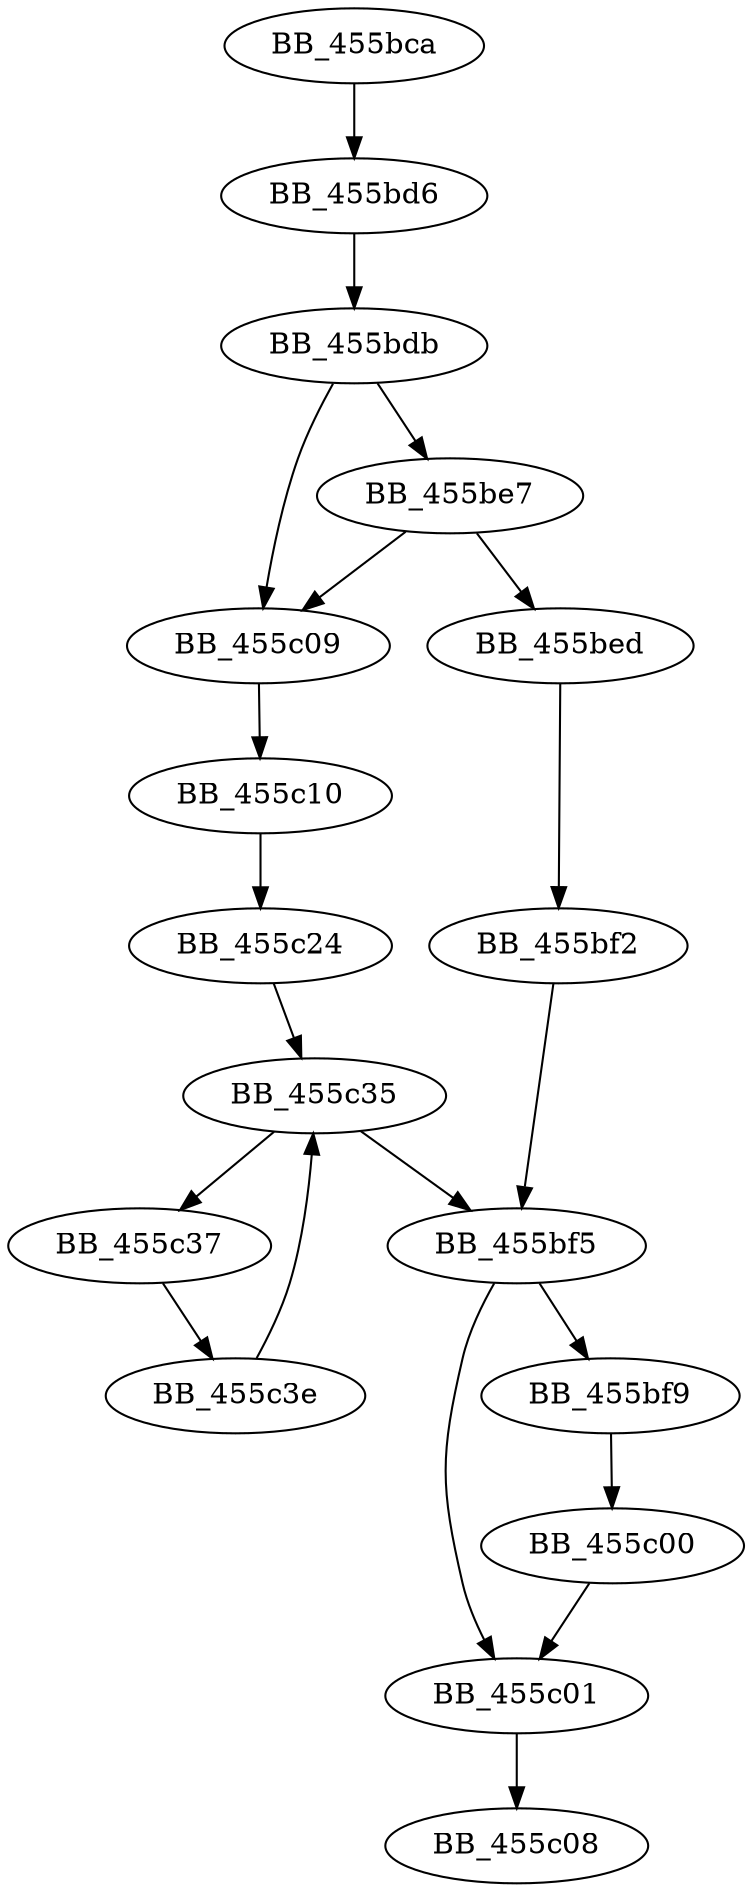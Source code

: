 DiGraph sub_455BCA{
BB_455bca->BB_455bd6
BB_455bd6->BB_455bdb
BB_455bdb->BB_455be7
BB_455bdb->BB_455c09
BB_455be7->BB_455bed
BB_455be7->BB_455c09
BB_455bed->BB_455bf2
BB_455bf2->BB_455bf5
BB_455bf5->BB_455bf9
BB_455bf5->BB_455c01
BB_455bf9->BB_455c00
BB_455c00->BB_455c01
BB_455c01->BB_455c08
BB_455c09->BB_455c10
BB_455c10->BB_455c24
BB_455c24->BB_455c35
BB_455c35->BB_455bf5
BB_455c35->BB_455c37
BB_455c37->BB_455c3e
BB_455c3e->BB_455c35
}
